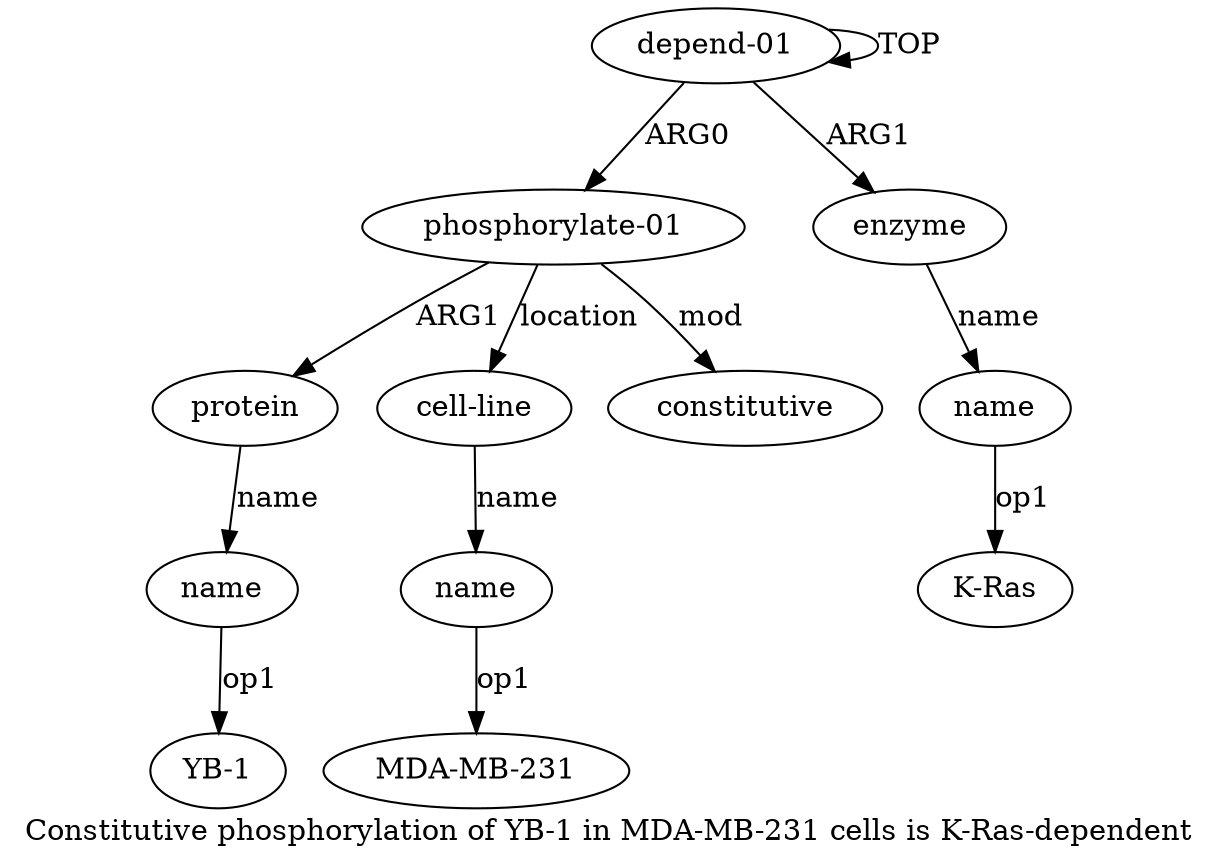 digraph  {
	graph [label="Constitutive phosphorylation of YB-1 in MDA-MB-231 cells is K-Ras-dependent"];
	node [label="\N"];
	"a3 YB-1"	 [color=black,
		gold_ind=-1,
		gold_label="YB-1",
		label="YB-1",
		test_ind=-1,
		test_label="YB-1"];
	"a8 K-Ras"	 [color=black,
		gold_ind=-1,
		gold_label="K-Ras",
		label="K-Ras",
		test_ind=-1,
		test_label="K-Ras"];
	"a6 MDA-MB-231"	 [color=black,
		gold_ind=-1,
		gold_label="MDA-MB-231",
		label="MDA-MB-231",
		test_ind=-1,
		test_label="MDA-MB-231"];
	a1	 [color=black,
		gold_ind=1,
		gold_label="phosphorylate-01",
		label="phosphorylate-01",
		test_ind=1,
		test_label="phosphorylate-01"];
	a2	 [color=black,
		gold_ind=2,
		gold_label=protein,
		label=protein,
		test_ind=2,
		test_label=protein];
	a1 -> a2 [key=0,
	color=black,
	gold_label=ARG1,
	label=ARG1,
	test_label=ARG1];
a5 [color=black,
	gold_ind=5,
	gold_label="cell-line",
	label="cell-line",
	test_ind=5,
	test_label="cell-line"];
a1 -> a5 [key=0,
color=black,
gold_label=location,
label=location,
test_label=location];
a4 [color=black,
gold_ind=4,
gold_label=constitutive,
label=constitutive,
test_ind=4,
test_label=constitutive];
a1 -> a4 [key=0,
color=black,
gold_label=mod,
label=mod,
test_label=mod];
a0 [color=black,
gold_ind=0,
gold_label="depend-01",
label="depend-01",
test_ind=0,
test_label="depend-01"];
a0 -> a1 [key=0,
color=black,
gold_label=ARG0,
label=ARG0,
test_label=ARG0];
a0 -> a0 [key=0,
color=black,
gold_label=TOP,
label=TOP,
test_label=TOP];
a7 [color=black,
gold_ind=7,
gold_label=enzyme,
label=enzyme,
test_ind=7,
test_label=enzyme];
a0 -> a7 [key=0,
color=black,
gold_label=ARG1,
label=ARG1,
test_label=ARG1];
a3 [color=black,
gold_ind=3,
gold_label=name,
label=name,
test_ind=3,
test_label=name];
a3 -> "a3 YB-1" [key=0,
color=black,
gold_label=op1,
label=op1,
test_label=op1];
a2 -> a3 [key=0,
color=black,
gold_label=name,
label=name,
test_label=name];
a6 [color=black,
gold_ind=6,
gold_label=name,
label=name,
test_ind=6,
test_label=name];
a5 -> a6 [key=0,
color=black,
gold_label=name,
label=name,
test_label=name];
a8 [color=black,
gold_ind=8,
gold_label=name,
label=name,
test_ind=8,
test_label=name];
a7 -> a8 [key=0,
color=black,
gold_label=name,
label=name,
test_label=name];
a6 -> "a6 MDA-MB-231" [key=0,
color=black,
gold_label=op1,
label=op1,
test_label=op1];
a8 -> "a8 K-Ras" [key=0,
color=black,
gold_label=op1,
label=op1,
test_label=op1];
}
